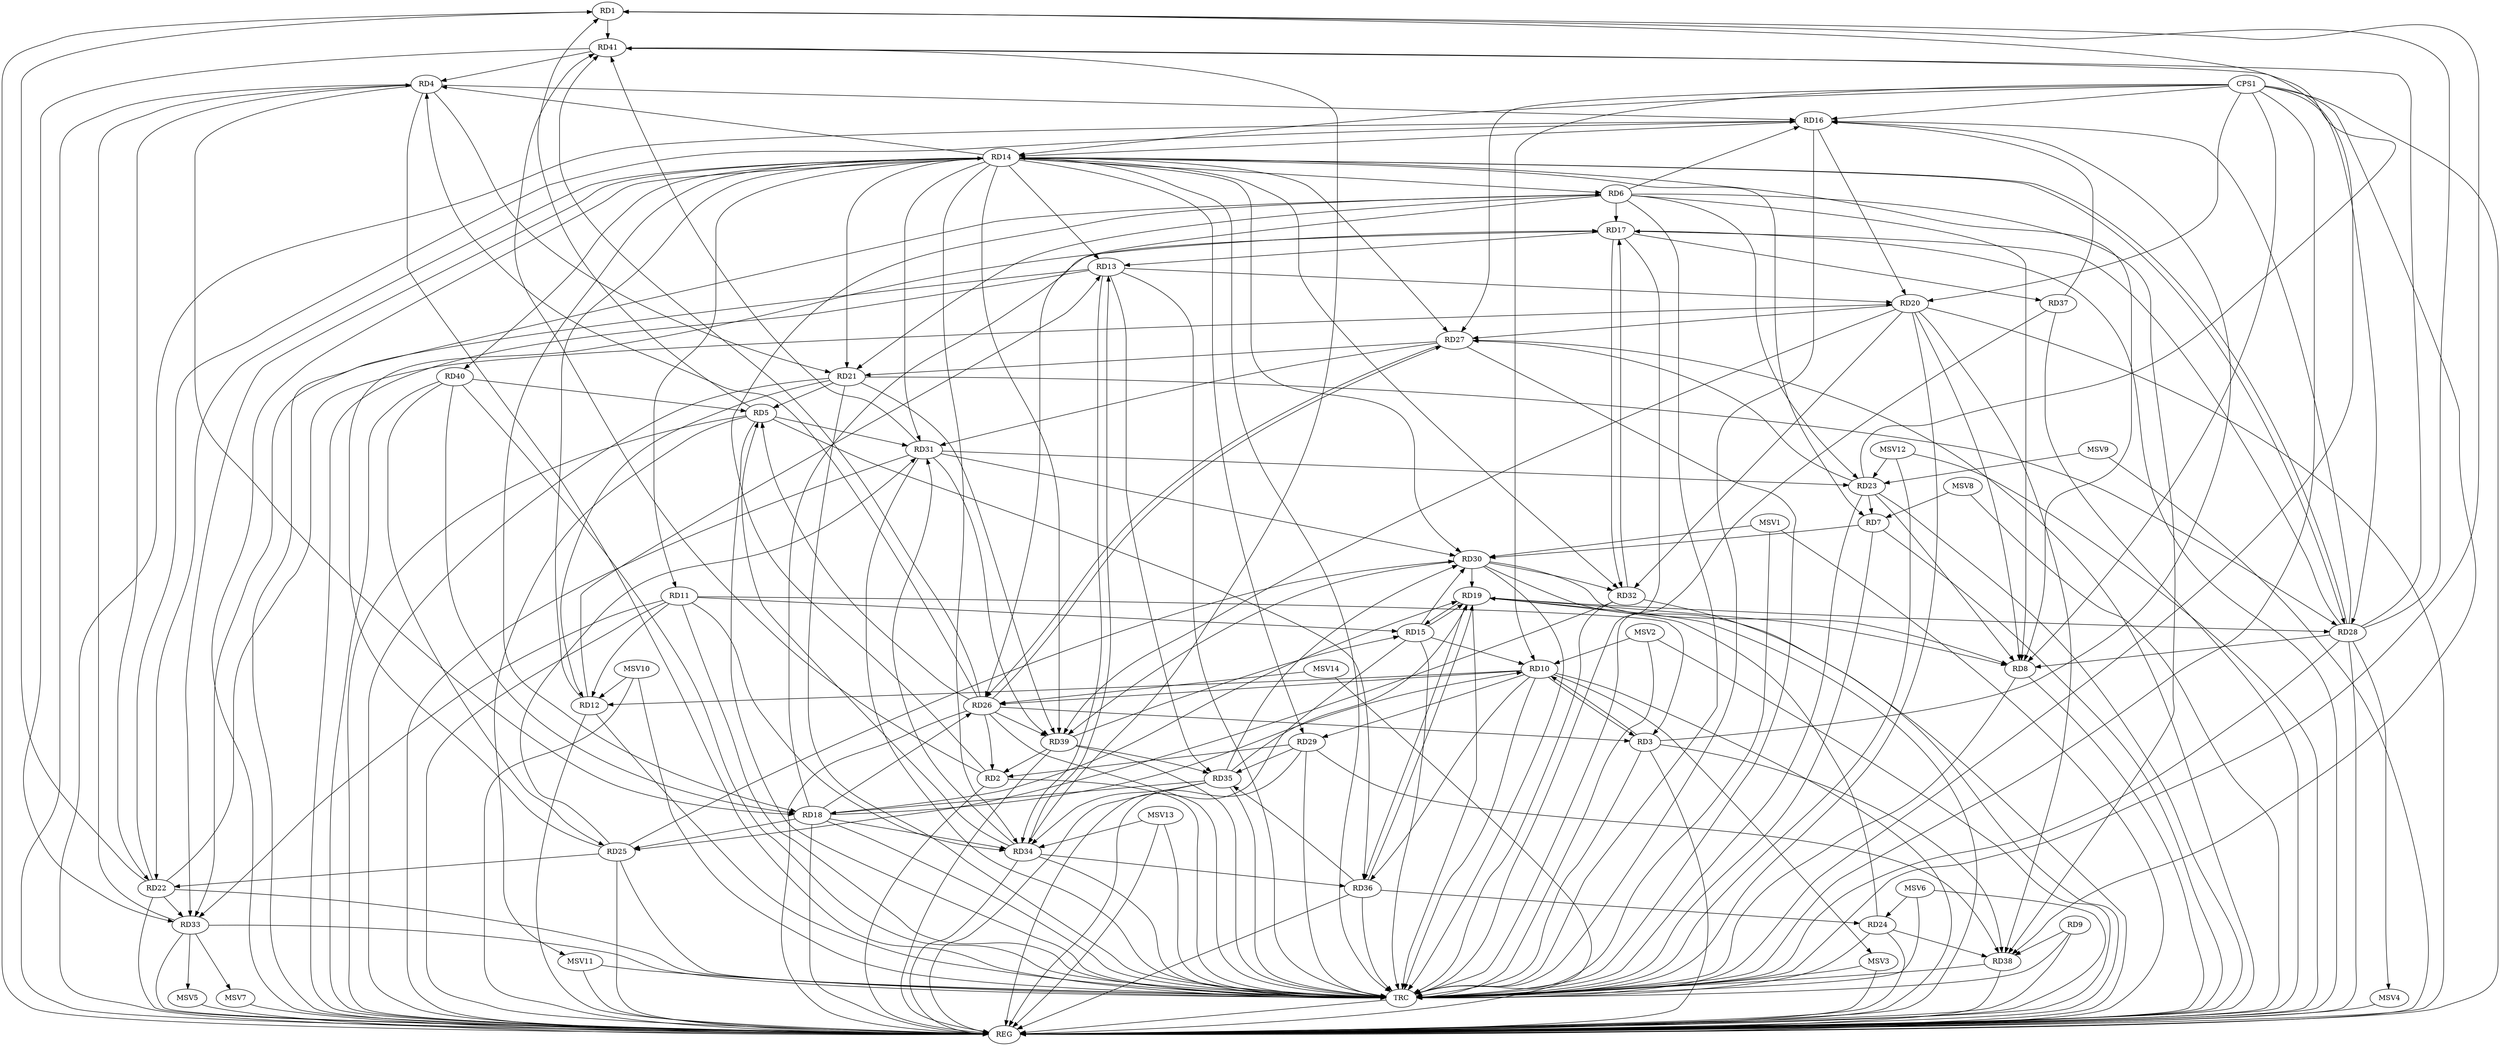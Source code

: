 strict digraph G {
  RD1 [ label="RD1" ];
  RD2 [ label="RD2" ];
  RD3 [ label="RD3" ];
  RD4 [ label="RD4" ];
  RD5 [ label="RD5" ];
  RD6 [ label="RD6" ];
  RD7 [ label="RD7" ];
  RD8 [ label="RD8" ];
  RD9 [ label="RD9" ];
  RD10 [ label="RD10" ];
  RD11 [ label="RD11" ];
  RD12 [ label="RD12" ];
  RD13 [ label="RD13" ];
  RD14 [ label="RD14" ];
  RD15 [ label="RD15" ];
  RD16 [ label="RD16" ];
  RD17 [ label="RD17" ];
  RD18 [ label="RD18" ];
  RD19 [ label="RD19" ];
  RD20 [ label="RD20" ];
  RD21 [ label="RD21" ];
  RD22 [ label="RD22" ];
  RD23 [ label="RD23" ];
  RD24 [ label="RD24" ];
  RD25 [ label="RD25" ];
  RD26 [ label="RD26" ];
  RD27 [ label="RD27" ];
  RD28 [ label="RD28" ];
  RD29 [ label="RD29" ];
  RD30 [ label="RD30" ];
  RD31 [ label="RD31" ];
  RD32 [ label="RD32" ];
  RD33 [ label="RD33" ];
  RD34 [ label="RD34" ];
  RD35 [ label="RD35" ];
  RD36 [ label="RD36" ];
  RD37 [ label="RD37" ];
  RD38 [ label="RD38" ];
  RD39 [ label="RD39" ];
  RD40 [ label="RD40" ];
  RD41 [ label="RD41" ];
  CPS1 [ label="CPS1" ];
  REG [ label="REG" ];
  TRC [ label="TRC" ];
  MSV1 [ label="MSV1" ];
  MSV2 [ label="MSV2" ];
  MSV3 [ label="MSV3" ];
  MSV4 [ label="MSV4" ];
  MSV5 [ label="MSV5" ];
  MSV6 [ label="MSV6" ];
  MSV7 [ label="MSV7" ];
  MSV8 [ label="MSV8" ];
  MSV9 [ label="MSV9" ];
  MSV10 [ label="MSV10" ];
  MSV11 [ label="MSV11" ];
  MSV12 [ label="MSV12" ];
  MSV13 [ label="MSV13" ];
  MSV14 [ label="MSV14" ];
  RD5 -> RD1;
  RD22 -> RD1;
  RD23 -> RD1;
  RD28 -> RD1;
  RD1 -> RD41;
  RD2 -> RD6;
  RD26 -> RD2;
  RD29 -> RD2;
  RD39 -> RD2;
  RD2 -> RD41;
  RD3 -> RD10;
  RD10 -> RD3;
  RD11 -> RD3;
  RD3 -> RD16;
  RD26 -> RD3;
  RD3 -> RD38;
  RD14 -> RD4;
  RD4 -> RD16;
  RD4 -> RD18;
  RD4 -> RD21;
  RD4 -> RD22;
  RD26 -> RD4;
  RD33 -> RD4;
  RD41 -> RD4;
  RD21 -> RD5;
  RD26 -> RD5;
  RD5 -> RD31;
  RD34 -> RD5;
  RD5 -> RD36;
  RD40 -> RD5;
  RD6 -> RD8;
  RD6 -> RD16;
  RD6 -> RD17;
  RD6 -> RD21;
  RD6 -> RD23;
  RD6 -> RD26;
  RD6 -> RD38;
  RD14 -> RD7;
  RD23 -> RD7;
  RD7 -> RD30;
  RD19 -> RD8;
  RD20 -> RD8;
  RD23 -> RD8;
  RD28 -> RD8;
  RD30 -> RD8;
  RD9 -> RD38;
  RD10 -> RD12;
  RD15 -> RD10;
  RD18 -> RD10;
  RD10 -> RD26;
  RD10 -> RD29;
  RD10 -> RD36;
  RD11 -> RD12;
  RD11 -> RD15;
  RD11 -> RD33;
  RD11 -> RD34;
  RD12 -> RD13;
  RD12 -> RD14;
  RD21 -> RD12;
  RD17 -> RD13;
  RD13 -> RD20;
  RD13 -> RD33;
  RD13 -> RD34;
  RD34 -> RD13;
  RD13 -> RD35;
  RD16 -> RD14;
  RD14 -> RD18;
  RD14 -> RD21;
  RD28 -> RD14;
  RD14 -> RD30;
  RD14 -> RD31;
  RD14 -> RD33;
  RD14 -> RD34;
  RD15 -> RD19;
  RD19 -> RD15;
  RD15 -> RD30;
  RD39 -> RD15;
  RD16 -> RD20;
  RD22 -> RD16;
  RD28 -> RD16;
  RD37 -> RD16;
  RD18 -> RD17;
  RD25 -> RD17;
  RD28 -> RD17;
  RD17 -> RD32;
  RD32 -> RD17;
  RD17 -> RD37;
  RD18 -> RD19;
  RD18 -> RD25;
  RD18 -> RD26;
  RD18 -> RD34;
  RD35 -> RD18;
  RD40 -> RD18;
  RD24 -> RD19;
  RD19 -> RD28;
  RD30 -> RD19;
  RD35 -> RD19;
  RD19 -> RD36;
  RD36 -> RD19;
  RD22 -> RD20;
  RD20 -> RD27;
  RD20 -> RD32;
  RD20 -> RD38;
  RD20 -> RD39;
  RD27 -> RD21;
  RD21 -> RD28;
  RD21 -> RD39;
  RD25 -> RD22;
  RD22 -> RD33;
  RD23 -> RD27;
  RD31 -> RD23;
  RD36 -> RD24;
  RD24 -> RD38;
  RD25 -> RD30;
  RD25 -> RD31;
  RD32 -> RD25;
  RD40 -> RD25;
  RD26 -> RD27;
  RD27 -> RD26;
  RD26 -> RD39;
  RD26 -> RD41;
  RD27 -> RD31;
  RD28 -> RD41;
  RD29 -> RD35;
  RD29 -> RD38;
  RD31 -> RD30;
  RD30 -> RD32;
  RD35 -> RD30;
  RD30 -> RD39;
  RD34 -> RD31;
  RD31 -> RD39;
  RD31 -> RD41;
  RD41 -> RD33;
  RD35 -> RD34;
  RD34 -> RD36;
  RD41 -> RD34;
  RD36 -> RD35;
  RD39 -> RD35;
  CPS1 -> RD8;
  CPS1 -> RD38;
  CPS1 -> RD28;
  CPS1 -> RD10;
  CPS1 -> RD16;
  CPS1 -> RD14;
  CPS1 -> RD27;
  CPS1 -> RD20;
  RD1 -> REG;
  RD2 -> REG;
  RD3 -> REG;
  RD4 -> REG;
  RD5 -> REG;
  RD6 -> REG;
  RD7 -> REG;
  RD8 -> REG;
  RD9 -> REG;
  RD10 -> REG;
  RD11 -> REG;
  RD12 -> REG;
  RD13 -> REG;
  RD14 -> REG;
  RD15 -> REG;
  RD16 -> REG;
  RD17 -> REG;
  RD18 -> REG;
  RD19 -> REG;
  RD20 -> REG;
  RD21 -> REG;
  RD22 -> REG;
  RD23 -> REG;
  RD24 -> REG;
  RD25 -> REG;
  RD26 -> REG;
  RD27 -> REG;
  RD28 -> REG;
  RD29 -> REG;
  RD30 -> REG;
  RD31 -> REG;
  RD32 -> REG;
  RD33 -> REG;
  RD34 -> REG;
  RD35 -> REG;
  RD36 -> REG;
  RD37 -> REG;
  RD38 -> REG;
  RD39 -> REG;
  RD40 -> REG;
  CPS1 -> REG;
  RD1 -> TRC;
  RD2 -> TRC;
  RD3 -> TRC;
  RD4 -> TRC;
  RD5 -> TRC;
  RD6 -> TRC;
  RD7 -> TRC;
  RD8 -> TRC;
  RD9 -> TRC;
  RD10 -> TRC;
  RD11 -> TRC;
  RD12 -> TRC;
  RD13 -> TRC;
  RD14 -> TRC;
  RD15 -> TRC;
  RD16 -> TRC;
  RD17 -> TRC;
  RD18 -> TRC;
  RD19 -> TRC;
  RD20 -> TRC;
  RD21 -> TRC;
  RD22 -> TRC;
  RD23 -> TRC;
  RD24 -> TRC;
  RD25 -> TRC;
  RD26 -> TRC;
  RD27 -> TRC;
  RD28 -> TRC;
  RD29 -> TRC;
  RD30 -> TRC;
  RD31 -> TRC;
  RD32 -> TRC;
  RD33 -> TRC;
  RD34 -> TRC;
  RD35 -> TRC;
  RD36 -> TRC;
  RD37 -> TRC;
  RD38 -> TRC;
  RD39 -> TRC;
  RD40 -> TRC;
  RD41 -> TRC;
  CPS1 -> TRC;
  TRC -> REG;
  RD14 -> RD29;
  RD14 -> RD13;
  RD14 -> RD40;
  RD14 -> RD8;
  RD14 -> RD39;
  RD14 -> RD32;
  RD14 -> RD6;
  RD14 -> RD28;
  RD14 -> RD27;
  RD14 -> RD11;
  RD14 -> RD22;
  MSV1 -> RD30;
  MSV1 -> REG;
  MSV1 -> TRC;
  MSV2 -> RD10;
  MSV2 -> REG;
  MSV2 -> TRC;
  RD10 -> MSV3;
  MSV3 -> REG;
  MSV3 -> TRC;
  RD28 -> MSV4;
  MSV4 -> REG;
  RD33 -> MSV5;
  MSV5 -> REG;
  MSV6 -> RD24;
  MSV6 -> REG;
  MSV6 -> TRC;
  RD33 -> MSV7;
  MSV7 -> REG;
  MSV8 -> RD7;
  MSV8 -> REG;
  MSV9 -> RD23;
  MSV9 -> REG;
  MSV10 -> RD12;
  MSV10 -> REG;
  MSV10 -> TRC;
  RD5 -> MSV11;
  MSV11 -> REG;
  MSV11 -> TRC;
  MSV12 -> RD23;
  MSV12 -> REG;
  MSV12 -> TRC;
  MSV13 -> RD34;
  MSV13 -> REG;
  MSV13 -> TRC;
  MSV14 -> RD26;
  MSV14 -> REG;
}
